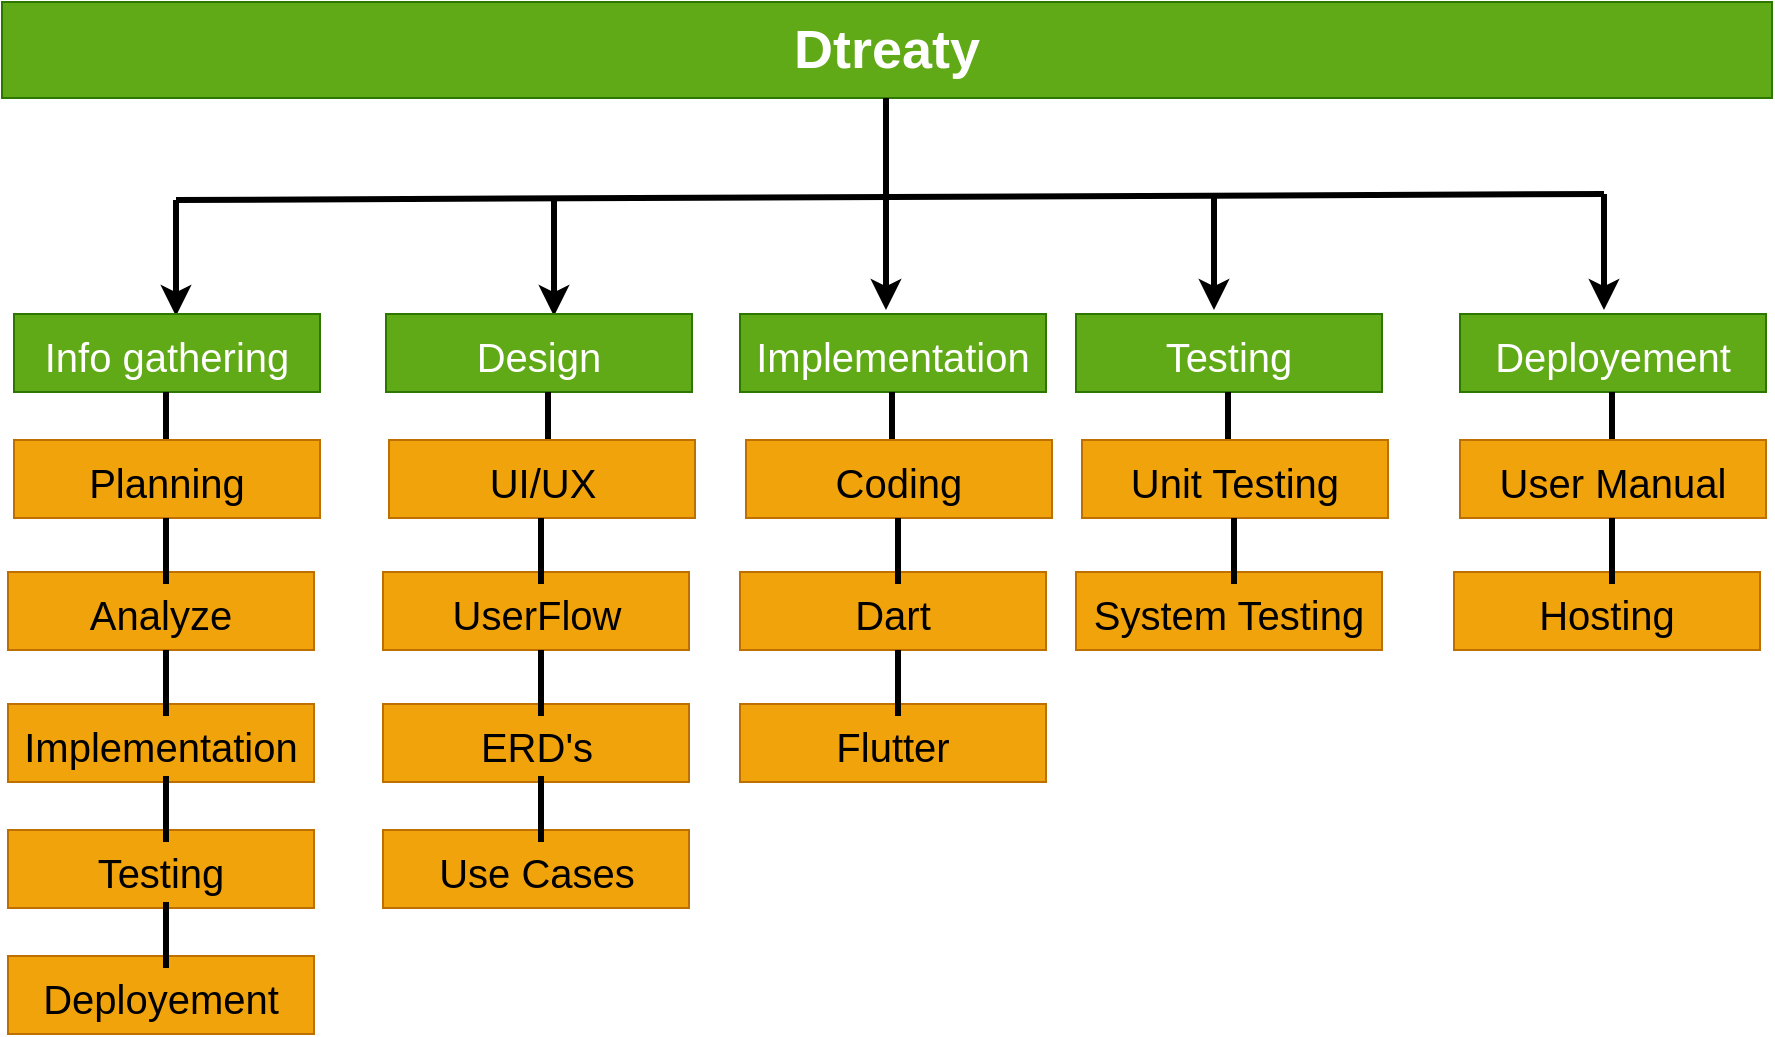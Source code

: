 <mxfile>
    <diagram id="quDMYBpOxmXAmA4pi1dd" name="Page-1">
        <mxGraphModel dx="1767" dy="952" grid="1" gridSize="3" guides="1" tooltips="1" connect="1" arrows="1" fold="1" page="1" pageScale="1" pageWidth="1100" pageHeight="1700" math="0" shadow="0">
            <root>
                <mxCell id="0"/>
                <mxCell id="1" parent="0"/>
                <mxCell id="2" value="&lt;div style=&quot;text-align: justify;&quot;&gt;&lt;b style=&quot;background-color: initial;&quot;&gt;&lt;font style=&quot;font-size: 27px;&quot;&gt;Dtreaty&lt;/font&gt;&lt;/b&gt;&lt;/div&gt;" style="rounded=0;whiteSpace=wrap;html=1;fillColor=#60a917;fontColor=#ffffff;strokeColor=#2D7600;" vertex="1" parent="1">
                    <mxGeometry x="132" y="96" width="885" height="48" as="geometry"/>
                </mxCell>
                <mxCell id="5" value="" style="endArrow=none;html=1;fontSize=27;strokeWidth=3;" edge="1" parent="1">
                    <mxGeometry width="50" height="50" relative="1" as="geometry">
                        <mxPoint x="574" y="192" as="sourcePoint"/>
                        <mxPoint x="574" y="144" as="targetPoint"/>
                    </mxGeometry>
                </mxCell>
                <mxCell id="6" value="" style="endArrow=none;html=1;strokeWidth=3;fontSize=27;" edge="1" parent="1">
                    <mxGeometry width="50" height="50" relative="1" as="geometry">
                        <mxPoint x="219" y="195" as="sourcePoint"/>
                        <mxPoint x="933" y="192" as="targetPoint"/>
                    </mxGeometry>
                </mxCell>
                <mxCell id="7" value="" style="endArrow=classic;html=1;strokeWidth=3;fontSize=27;" edge="1" parent="1">
                    <mxGeometry width="50" height="50" relative="1" as="geometry">
                        <mxPoint x="219" y="195" as="sourcePoint"/>
                        <mxPoint x="219" y="253" as="targetPoint"/>
                    </mxGeometry>
                </mxCell>
                <mxCell id="8" value="" style="endArrow=classic;html=1;strokeWidth=3;fontSize=27;" edge="1" parent="1">
                    <mxGeometry width="50" height="50" relative="1" as="geometry">
                        <mxPoint x="408" y="195" as="sourcePoint"/>
                        <mxPoint x="408" y="253" as="targetPoint"/>
                    </mxGeometry>
                </mxCell>
                <mxCell id="9" value="" style="endArrow=classic;html=1;strokeWidth=3;fontSize=27;" edge="1" parent="1">
                    <mxGeometry width="50" height="50" relative="1" as="geometry">
                        <mxPoint x="574" y="192" as="sourcePoint"/>
                        <mxPoint x="574" y="250" as="targetPoint"/>
                    </mxGeometry>
                </mxCell>
                <mxCell id="10" value="" style="endArrow=classic;html=1;strokeWidth=3;fontSize=27;" edge="1" parent="1">
                    <mxGeometry width="50" height="50" relative="1" as="geometry">
                        <mxPoint x="738" y="192" as="sourcePoint"/>
                        <mxPoint x="738" y="250" as="targetPoint"/>
                    </mxGeometry>
                </mxCell>
                <mxCell id="11" value="" style="endArrow=classic;html=1;strokeWidth=3;fontSize=27;" edge="1" parent="1">
                    <mxGeometry width="50" height="50" relative="1" as="geometry">
                        <mxPoint x="933" y="192" as="sourcePoint"/>
                        <mxPoint x="933" y="250" as="targetPoint"/>
                    </mxGeometry>
                </mxCell>
                <mxCell id="12" value="&lt;font style=&quot;font-size: 20px;&quot;&gt;Info gathering&lt;/font&gt;" style="rounded=0;whiteSpace=wrap;html=1;fontSize=27;fillColor=#60a917;fontColor=#ffffff;strokeColor=#2D7600;" vertex="1" parent="1">
                    <mxGeometry x="138" y="252" width="153" height="39" as="geometry"/>
                </mxCell>
                <mxCell id="13" value="&lt;span style=&quot;font-size: 20px;&quot;&gt;Design&lt;/span&gt;" style="rounded=0;whiteSpace=wrap;html=1;fontSize=27;fillColor=#60a917;fontColor=#ffffff;strokeColor=#2D7600;" vertex="1" parent="1">
                    <mxGeometry x="324" y="252" width="153" height="39" as="geometry"/>
                </mxCell>
                <mxCell id="14" value="&lt;span style=&quot;font-size: 20px;&quot;&gt;Implementation&lt;/span&gt;" style="rounded=0;whiteSpace=wrap;html=1;fontSize=27;fillColor=#60a917;fontColor=#ffffff;strokeColor=#2D7600;" vertex="1" parent="1">
                    <mxGeometry x="501" y="252" width="153" height="39" as="geometry"/>
                </mxCell>
                <mxCell id="15" value="&lt;span style=&quot;font-size: 20px;&quot;&gt;Testing&lt;/span&gt;" style="rounded=0;whiteSpace=wrap;html=1;fontSize=27;fillColor=#60a917;fontColor=#ffffff;strokeColor=#2D7600;" vertex="1" parent="1">
                    <mxGeometry x="669" y="252" width="153" height="39" as="geometry"/>
                </mxCell>
                <mxCell id="16" value="&lt;span style=&quot;font-size: 20px;&quot;&gt;Deployement&lt;/span&gt;" style="rounded=0;whiteSpace=wrap;html=1;fontSize=27;fillColor=#60a917;fontColor=#ffffff;strokeColor=#2D7600;" vertex="1" parent="1">
                    <mxGeometry x="861" y="252" width="153" height="39" as="geometry"/>
                </mxCell>
                <mxCell id="17" value="" style="endArrow=none;html=1;fontSize=27;strokeWidth=3;" edge="1" parent="1">
                    <mxGeometry width="50" height="50" relative="1" as="geometry">
                        <mxPoint x="214" y="324" as="sourcePoint"/>
                        <mxPoint x="214" y="291" as="targetPoint"/>
                    </mxGeometry>
                </mxCell>
                <mxCell id="19" value="" style="endArrow=none;html=1;fontSize=27;strokeWidth=3;" edge="1" parent="1">
                    <mxGeometry width="50" height="50" relative="1" as="geometry">
                        <mxPoint x="405" y="324" as="sourcePoint"/>
                        <mxPoint x="405" y="291" as="targetPoint"/>
                    </mxGeometry>
                </mxCell>
                <mxCell id="20" value="" style="endArrow=none;html=1;fontSize=27;strokeWidth=3;" edge="1" parent="1">
                    <mxGeometry width="50" height="50" relative="1" as="geometry">
                        <mxPoint x="577" y="324" as="sourcePoint"/>
                        <mxPoint x="577" y="291" as="targetPoint"/>
                    </mxGeometry>
                </mxCell>
                <mxCell id="21" value="" style="endArrow=none;html=1;fontSize=27;strokeWidth=3;" edge="1" parent="1">
                    <mxGeometry width="50" height="50" relative="1" as="geometry">
                        <mxPoint x="745" y="324" as="sourcePoint"/>
                        <mxPoint x="745" y="291" as="targetPoint"/>
                    </mxGeometry>
                </mxCell>
                <mxCell id="22" value="" style="endArrow=none;html=1;fontSize=27;strokeWidth=3;" edge="1" parent="1">
                    <mxGeometry width="50" height="50" relative="1" as="geometry">
                        <mxPoint x="937" y="324" as="sourcePoint"/>
                        <mxPoint x="937" y="291" as="targetPoint"/>
                    </mxGeometry>
                </mxCell>
                <mxCell id="23" value="&lt;span style=&quot;font-size: 20px;&quot;&gt;Planning&lt;/span&gt;" style="rounded=0;whiteSpace=wrap;html=1;fontSize=27;fillColor=#f0a30a;fontColor=#000000;strokeColor=#BD7000;" vertex="1" parent="1">
                    <mxGeometry x="138" y="315" width="153" height="39" as="geometry"/>
                </mxCell>
                <mxCell id="24" value="&lt;span style=&quot;font-size: 20px;&quot;&gt;Analyze&lt;/span&gt;" style="rounded=0;whiteSpace=wrap;html=1;fontSize=27;fillColor=#f0a30a;fontColor=#000000;strokeColor=#BD7000;" vertex="1" parent="1">
                    <mxGeometry x="135" y="381" width="153" height="39" as="geometry"/>
                </mxCell>
                <mxCell id="25" value="" style="endArrow=none;html=1;fontSize=27;strokeWidth=3;" edge="1" parent="1">
                    <mxGeometry width="50" height="50" relative="1" as="geometry">
                        <mxPoint x="214" y="387" as="sourcePoint"/>
                        <mxPoint x="214" y="354" as="targetPoint"/>
                    </mxGeometry>
                </mxCell>
                <mxCell id="26" value="&lt;span style=&quot;font-size: 20px;&quot;&gt;Implementation&lt;/span&gt;" style="rounded=0;whiteSpace=wrap;html=1;fontSize=27;fillColor=#f0a30a;fontColor=#000000;strokeColor=#BD7000;" vertex="1" parent="1">
                    <mxGeometry x="135" y="447" width="153" height="39" as="geometry"/>
                </mxCell>
                <mxCell id="27" value="" style="endArrow=none;html=1;fontSize=27;strokeWidth=3;" edge="1" parent="1">
                    <mxGeometry width="50" height="50" relative="1" as="geometry">
                        <mxPoint x="214" y="453" as="sourcePoint"/>
                        <mxPoint x="214" y="420" as="targetPoint"/>
                    </mxGeometry>
                </mxCell>
                <mxCell id="28" value="&lt;span style=&quot;font-size: 20px;&quot;&gt;Testing&lt;/span&gt;" style="rounded=0;whiteSpace=wrap;html=1;fontSize=27;fillColor=#f0a30a;fontColor=#000000;strokeColor=#BD7000;" vertex="1" parent="1">
                    <mxGeometry x="135" y="510" width="153" height="39" as="geometry"/>
                </mxCell>
                <mxCell id="29" value="" style="endArrow=none;html=1;fontSize=27;strokeWidth=3;" edge="1" parent="1">
                    <mxGeometry width="50" height="50" relative="1" as="geometry">
                        <mxPoint x="214" y="516" as="sourcePoint"/>
                        <mxPoint x="214" y="483" as="targetPoint"/>
                    </mxGeometry>
                </mxCell>
                <mxCell id="32" value="&lt;span style=&quot;font-size: 20px;&quot;&gt;UI/UX&lt;/span&gt;" style="rounded=0;whiteSpace=wrap;html=1;fontSize=27;fillColor=#f0a30a;fontColor=#000000;strokeColor=#BD7000;" vertex="1" parent="1">
                    <mxGeometry x="325.5" y="315" width="153" height="39" as="geometry"/>
                </mxCell>
                <mxCell id="33" value="&lt;span style=&quot;font-size: 20px;&quot;&gt;UserFlow&lt;/span&gt;" style="rounded=0;whiteSpace=wrap;html=1;fontSize=27;fillColor=#f0a30a;fontColor=#000000;strokeColor=#BD7000;" vertex="1" parent="1">
                    <mxGeometry x="322.5" y="381" width="153" height="39" as="geometry"/>
                </mxCell>
                <mxCell id="34" value="" style="endArrow=none;html=1;fontSize=27;strokeWidth=3;" edge="1" parent="1">
                    <mxGeometry width="50" height="50" relative="1" as="geometry">
                        <mxPoint x="401.5" y="387" as="sourcePoint"/>
                        <mxPoint x="401.5" y="354" as="targetPoint"/>
                    </mxGeometry>
                </mxCell>
                <mxCell id="35" value="&lt;span style=&quot;font-size: 20px;&quot;&gt;ERD's&lt;/span&gt;" style="rounded=0;whiteSpace=wrap;html=1;fontSize=27;fillColor=#f0a30a;fontColor=#000000;strokeColor=#BD7000;" vertex="1" parent="1">
                    <mxGeometry x="322.5" y="447" width="153" height="39" as="geometry"/>
                </mxCell>
                <mxCell id="36" value="" style="endArrow=none;html=1;fontSize=27;strokeWidth=3;" edge="1" parent="1">
                    <mxGeometry width="50" height="50" relative="1" as="geometry">
                        <mxPoint x="401.5" y="453" as="sourcePoint"/>
                        <mxPoint x="401.5" y="420" as="targetPoint"/>
                    </mxGeometry>
                </mxCell>
                <mxCell id="37" value="&lt;span style=&quot;font-size: 20px;&quot;&gt;Use Cases&lt;/span&gt;" style="rounded=0;whiteSpace=wrap;html=1;fontSize=27;fillColor=#f0a30a;fontColor=#000000;strokeColor=#BD7000;" vertex="1" parent="1">
                    <mxGeometry x="322.5" y="510" width="153" height="39" as="geometry"/>
                </mxCell>
                <mxCell id="38" value="" style="endArrow=none;html=1;fontSize=27;strokeWidth=3;" edge="1" parent="1">
                    <mxGeometry width="50" height="50" relative="1" as="geometry">
                        <mxPoint x="401.5" y="516" as="sourcePoint"/>
                        <mxPoint x="401.5" y="483" as="targetPoint"/>
                    </mxGeometry>
                </mxCell>
                <mxCell id="39" value="&lt;span style=&quot;font-size: 20px;&quot;&gt;Coding&lt;/span&gt;" style="rounded=0;whiteSpace=wrap;html=1;fontSize=27;fillColor=#f0a30a;fontColor=#000000;strokeColor=#BD7000;" vertex="1" parent="1">
                    <mxGeometry x="504" y="315" width="153" height="39" as="geometry"/>
                </mxCell>
                <mxCell id="40" value="&lt;span style=&quot;font-size: 20px;&quot;&gt;Dart&lt;/span&gt;" style="rounded=0;whiteSpace=wrap;html=1;fontSize=27;fillColor=#f0a30a;fontColor=#000000;strokeColor=#BD7000;" vertex="1" parent="1">
                    <mxGeometry x="501" y="381" width="153" height="39" as="geometry"/>
                </mxCell>
                <mxCell id="41" value="" style="endArrow=none;html=1;fontSize=27;strokeWidth=3;" edge="1" parent="1">
                    <mxGeometry width="50" height="50" relative="1" as="geometry">
                        <mxPoint x="580" y="387" as="sourcePoint"/>
                        <mxPoint x="580" y="354" as="targetPoint"/>
                    </mxGeometry>
                </mxCell>
                <mxCell id="42" value="&lt;span style=&quot;font-size: 20px;&quot;&gt;Flutter&lt;/span&gt;" style="rounded=0;whiteSpace=wrap;html=1;fontSize=27;fillColor=#f0a30a;fontColor=#000000;strokeColor=#BD7000;" vertex="1" parent="1">
                    <mxGeometry x="501" y="447" width="153" height="39" as="geometry"/>
                </mxCell>
                <mxCell id="43" value="" style="endArrow=none;html=1;fontSize=27;strokeWidth=3;" edge="1" parent="1">
                    <mxGeometry width="50" height="50" relative="1" as="geometry">
                        <mxPoint x="580" y="453" as="sourcePoint"/>
                        <mxPoint x="580" y="420" as="targetPoint"/>
                    </mxGeometry>
                </mxCell>
                <mxCell id="46" value="&lt;span style=&quot;font-size: 20px;&quot;&gt;Unit Testing&lt;/span&gt;" style="rounded=0;whiteSpace=wrap;html=1;fontSize=27;fillColor=#f0a30a;fontColor=#000000;strokeColor=#BD7000;" vertex="1" parent="1">
                    <mxGeometry x="672" y="315" width="153" height="39" as="geometry"/>
                </mxCell>
                <mxCell id="47" value="&lt;span style=&quot;font-size: 20px;&quot;&gt;System Testing&lt;/span&gt;" style="rounded=0;whiteSpace=wrap;html=1;fontSize=27;fillColor=#f0a30a;fontColor=#000000;strokeColor=#BD7000;" vertex="1" parent="1">
                    <mxGeometry x="669" y="381" width="153" height="39" as="geometry"/>
                </mxCell>
                <mxCell id="48" value="" style="endArrow=none;html=1;fontSize=27;strokeWidth=3;" edge="1" parent="1">
                    <mxGeometry width="50" height="50" relative="1" as="geometry">
                        <mxPoint x="748" y="387" as="sourcePoint"/>
                        <mxPoint x="748" y="354" as="targetPoint"/>
                    </mxGeometry>
                </mxCell>
                <mxCell id="53" value="&lt;span style=&quot;font-size: 20px;&quot;&gt;User Manual&lt;/span&gt;" style="rounded=0;whiteSpace=wrap;html=1;fontSize=27;fillColor=#f0a30a;fontColor=#000000;strokeColor=#BD7000;" vertex="1" parent="1">
                    <mxGeometry x="861" y="315" width="153" height="39" as="geometry"/>
                </mxCell>
                <mxCell id="54" value="&lt;span style=&quot;font-size: 20px;&quot;&gt;Hosting&lt;/span&gt;" style="rounded=0;whiteSpace=wrap;html=1;fontSize=27;fillColor=#f0a30a;fontColor=#000000;strokeColor=#BD7000;" vertex="1" parent="1">
                    <mxGeometry x="858" y="381" width="153" height="39" as="geometry"/>
                </mxCell>
                <mxCell id="55" value="" style="endArrow=none;html=1;fontSize=27;strokeWidth=3;" edge="1" parent="1">
                    <mxGeometry width="50" height="50" relative="1" as="geometry">
                        <mxPoint x="937" y="387" as="sourcePoint"/>
                        <mxPoint x="937" y="354" as="targetPoint"/>
                    </mxGeometry>
                </mxCell>
                <mxCell id="63" value="&lt;span style=&quot;font-size: 20px;&quot;&gt;Deployement&lt;/span&gt;" style="rounded=0;whiteSpace=wrap;html=1;fontSize=27;fillColor=#f0a30a;fontColor=#000000;strokeColor=#BD7000;" vertex="1" parent="1">
                    <mxGeometry x="135" y="573" width="153" height="39" as="geometry"/>
                </mxCell>
                <mxCell id="64" value="" style="endArrow=none;html=1;fontSize=27;strokeWidth=3;" edge="1" parent="1">
                    <mxGeometry width="50" height="50" relative="1" as="geometry">
                        <mxPoint x="214" y="579" as="sourcePoint"/>
                        <mxPoint x="214" y="546" as="targetPoint"/>
                    </mxGeometry>
                </mxCell>
            </root>
        </mxGraphModel>
    </diagram>
</mxfile>